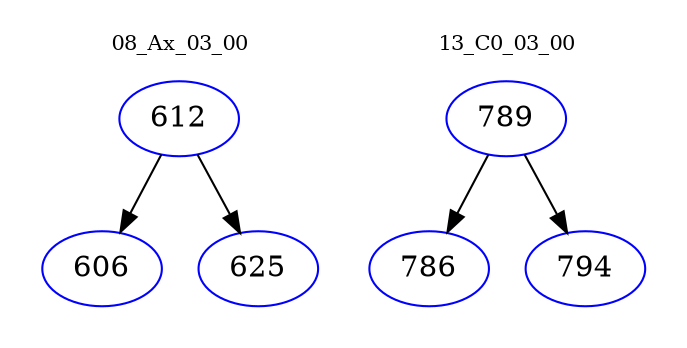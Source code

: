 digraph{
subgraph cluster_0 {
color = white
label = "08_Ax_03_00";
fontsize=10;
T0_612 [label="612", color="blue"]
T0_612 -> T0_606 [color="black"]
T0_606 [label="606", color="blue"]
T0_612 -> T0_625 [color="black"]
T0_625 [label="625", color="blue"]
}
subgraph cluster_1 {
color = white
label = "13_C0_03_00";
fontsize=10;
T1_789 [label="789", color="blue"]
T1_789 -> T1_786 [color="black"]
T1_786 [label="786", color="blue"]
T1_789 -> T1_794 [color="black"]
T1_794 [label="794", color="blue"]
}
}
